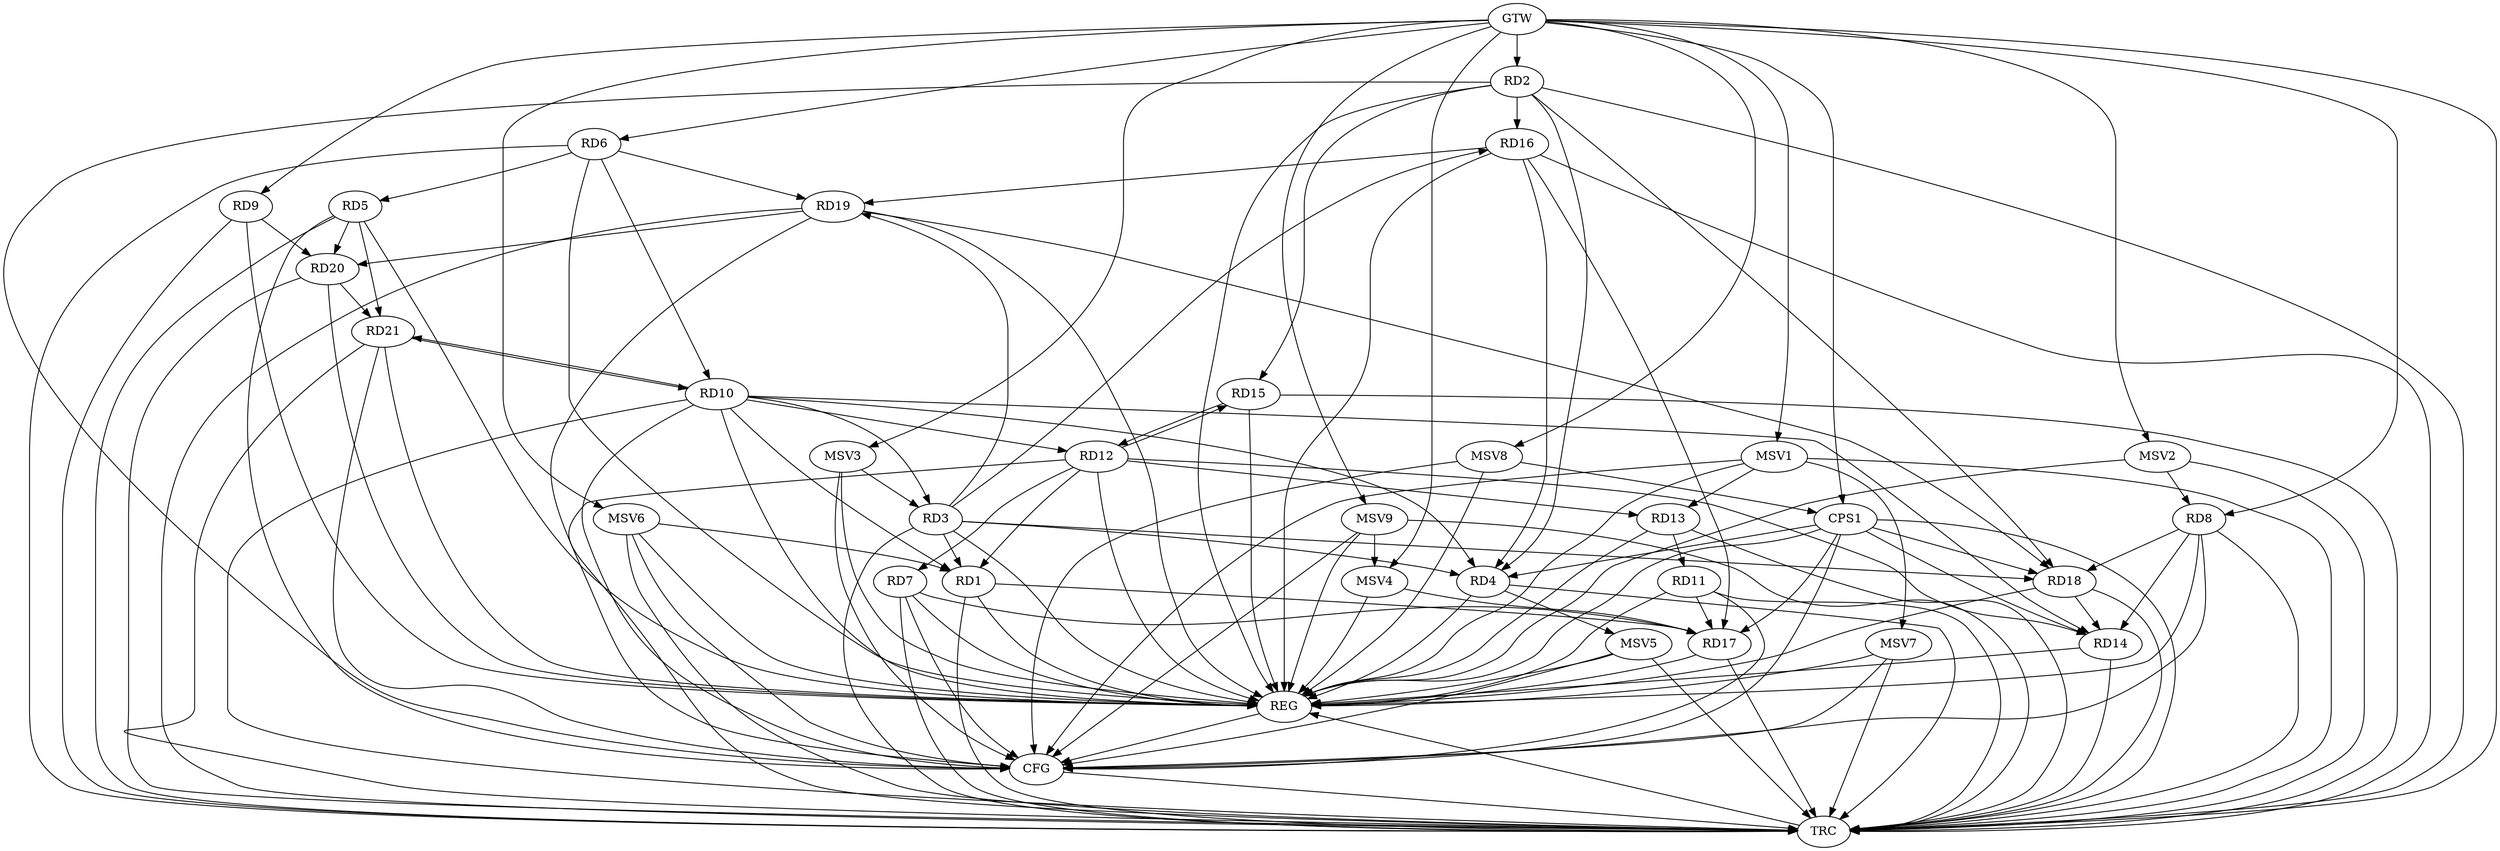 strict digraph G {
  RD1 [ label="RD1" ];
  RD2 [ label="RD2" ];
  RD3 [ label="RD3" ];
  RD4 [ label="RD4" ];
  RD5 [ label="RD5" ];
  RD6 [ label="RD6" ];
  RD7 [ label="RD7" ];
  RD8 [ label="RD8" ];
  RD9 [ label="RD9" ];
  RD10 [ label="RD10" ];
  RD11 [ label="RD11" ];
  RD12 [ label="RD12" ];
  RD13 [ label="RD13" ];
  RD14 [ label="RD14" ];
  RD15 [ label="RD15" ];
  RD16 [ label="RD16" ];
  RD17 [ label="RD17" ];
  RD18 [ label="RD18" ];
  RD19 [ label="RD19" ];
  RD20 [ label="RD20" ];
  RD21 [ label="RD21" ];
  CPS1 [ label="CPS1" ];
  GTW [ label="GTW" ];
  REG [ label="REG" ];
  CFG [ label="CFG" ];
  TRC [ label="TRC" ];
  MSV1 [ label="MSV1" ];
  MSV2 [ label="MSV2" ];
  MSV3 [ label="MSV3" ];
  MSV4 [ label="MSV4" ];
  MSV5 [ label="MSV5" ];
  MSV6 [ label="MSV6" ];
  MSV7 [ label="MSV7" ];
  MSV8 [ label="MSV8" ];
  MSV9 [ label="MSV9" ];
  RD3 -> RD1;
  RD10 -> RD1;
  RD12 -> RD1;
  RD1 -> RD17;
  RD2 -> RD4;
  RD2 -> RD15;
  RD2 -> RD16;
  RD2 -> RD18;
  RD3 -> RD4;
  RD10 -> RD3;
  RD3 -> RD16;
  RD3 -> RD18;
  RD3 -> RD19;
  RD10 -> RD4;
  RD16 -> RD4;
  RD6 -> RD5;
  RD5 -> RD20;
  RD5 -> RD21;
  RD6 -> RD10;
  RD6 -> RD19;
  RD12 -> RD7;
  RD7 -> RD17;
  RD8 -> RD14;
  RD8 -> RD18;
  RD9 -> RD20;
  RD10 -> RD12;
  RD10 -> RD14;
  RD10 -> RD21;
  RD21 -> RD10;
  RD13 -> RD11;
  RD11 -> RD17;
  RD12 -> RD13;
  RD12 -> RD14;
  RD12 -> RD15;
  RD15 -> RD12;
  RD18 -> RD14;
  RD16 -> RD17;
  RD16 -> RD19;
  RD19 -> RD18;
  RD19 -> RD20;
  RD20 -> RD21;
  CPS1 -> RD4;
  CPS1 -> RD14;
  CPS1 -> RD17;
  CPS1 -> RD18;
  GTW -> RD2;
  GTW -> RD6;
  GTW -> RD8;
  GTW -> RD9;
  GTW -> CPS1;
  RD1 -> REG;
  RD2 -> REG;
  RD3 -> REG;
  RD4 -> REG;
  RD5 -> REG;
  RD6 -> REG;
  RD7 -> REG;
  RD8 -> REG;
  RD9 -> REG;
  RD10 -> REG;
  RD11 -> REG;
  RD12 -> REG;
  RD13 -> REG;
  RD14 -> REG;
  RD15 -> REG;
  RD16 -> REG;
  RD17 -> REG;
  RD18 -> REG;
  RD19 -> REG;
  RD20 -> REG;
  RD21 -> REG;
  CPS1 -> REG;
  RD5 -> CFG;
  RD21 -> CFG;
  CPS1 -> CFG;
  RD10 -> CFG;
  RD7 -> CFG;
  RD8 -> CFG;
  RD11 -> CFG;
  RD2 -> CFG;
  RD19 -> CFG;
  REG -> CFG;
  RD1 -> TRC;
  RD2 -> TRC;
  RD3 -> TRC;
  RD4 -> TRC;
  RD5 -> TRC;
  RD6 -> TRC;
  RD7 -> TRC;
  RD8 -> TRC;
  RD9 -> TRC;
  RD10 -> TRC;
  RD11 -> TRC;
  RD12 -> TRC;
  RD13 -> TRC;
  RD14 -> TRC;
  RD15 -> TRC;
  RD16 -> TRC;
  RD17 -> TRC;
  RD18 -> TRC;
  RD19 -> TRC;
  RD20 -> TRC;
  RD21 -> TRC;
  CPS1 -> TRC;
  GTW -> TRC;
  CFG -> TRC;
  TRC -> REG;
  MSV1 -> RD13;
  GTW -> MSV1;
  MSV1 -> REG;
  MSV1 -> TRC;
  MSV1 -> CFG;
  MSV2 -> RD8;
  GTW -> MSV2;
  MSV2 -> REG;
  MSV2 -> TRC;
  MSV3 -> RD3;
  GTW -> MSV3;
  MSV3 -> REG;
  MSV3 -> CFG;
  MSV4 -> RD17;
  GTW -> MSV4;
  MSV4 -> REG;
  RD4 -> MSV5;
  MSV5 -> REG;
  MSV5 -> TRC;
  MSV5 -> CFG;
  MSV6 -> RD1;
  GTW -> MSV6;
  MSV6 -> REG;
  MSV6 -> TRC;
  MSV6 -> CFG;
  MSV1 -> MSV7;
  MSV7 -> REG;
  MSV7 -> TRC;
  MSV7 -> CFG;
  MSV8 -> CPS1;
  GTW -> MSV8;
  MSV8 -> REG;
  MSV8 -> CFG;
  MSV9 -> MSV4;
  GTW -> MSV9;
  MSV9 -> REG;
  MSV9 -> TRC;
  MSV9 -> CFG;
}
